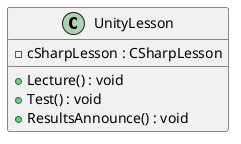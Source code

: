 @startuml
class UnityLesson {
    - cSharpLesson : CSharpLesson
    + Lecture() : void
    + Test() : void
    + ResultsAnnounce() : void
}
@enduml
